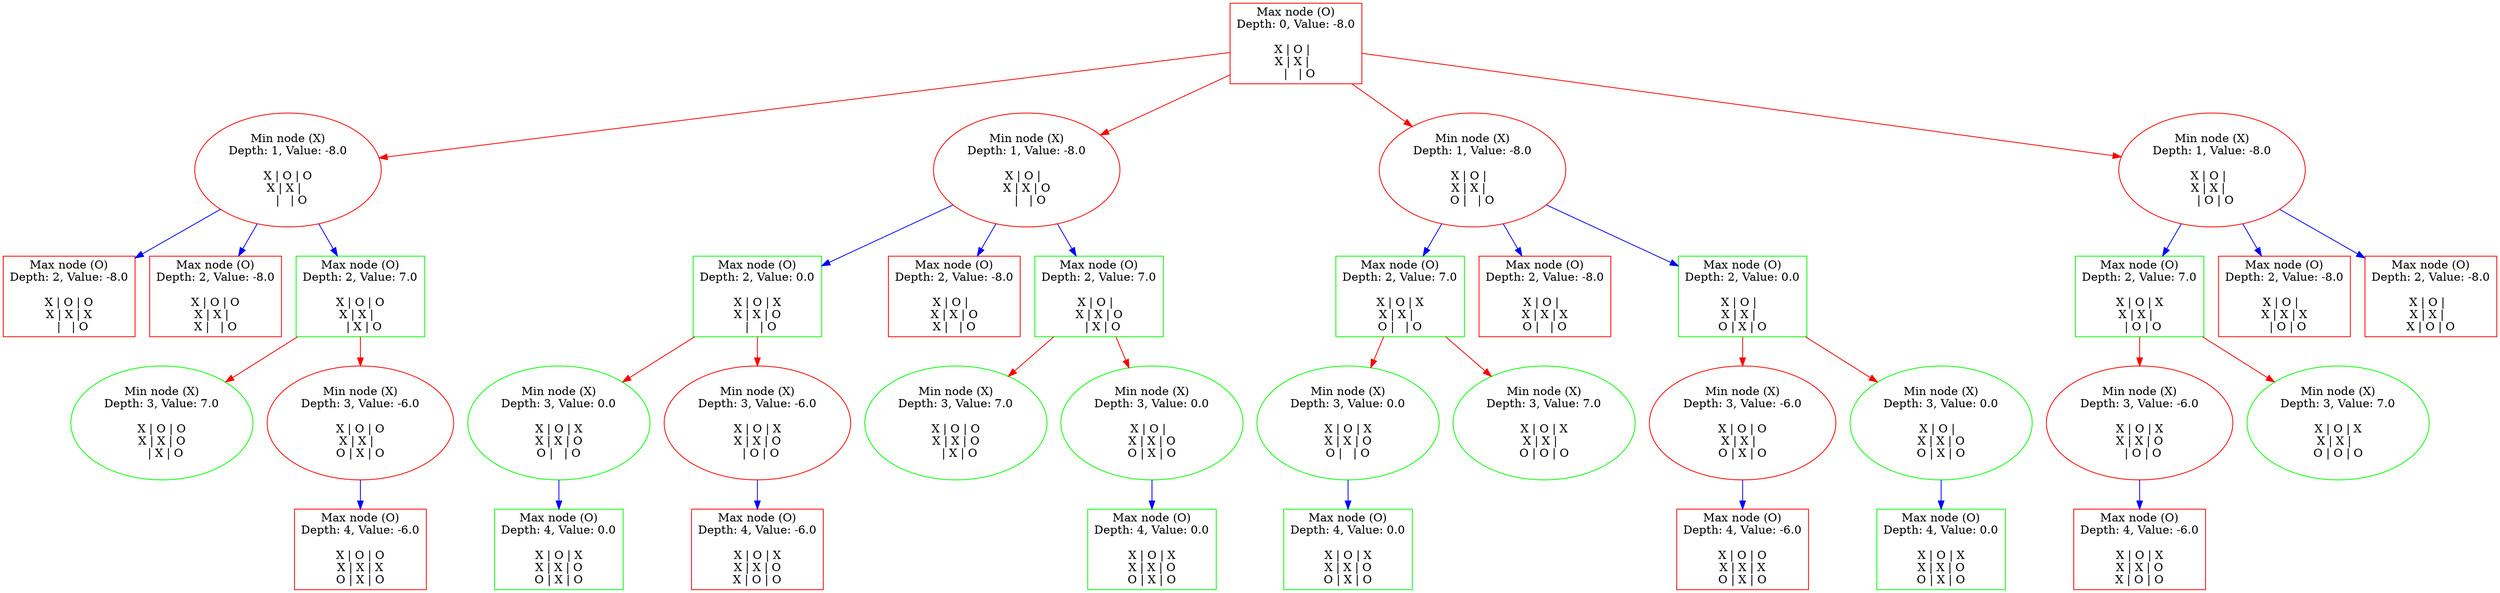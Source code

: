 // The tree
digraph {
	692493860 [label="Max node (O)
Depth: 0, Value: -8.0

X | O |  
X | X |  
  |   | O" color=red shape=box]
	174535569 [label="Min node (X)
Depth: 1, Value: -8.0

X | O | O
X | X |  
  |   | O" color=red shape=ellipse]
	187865254 [label="Max node (O)
Depth: 2, Value: -8.0

X | O | O
X | X | X
  |   | O" color=red shape=box]
	673164866 [label="Max node (O)
Depth: 2, Value: -8.0

X | O | O
X | X |  
X |   | O" color=red shape=box]
	190166475 [label="Max node (O)
Depth: 2, Value: 7.0

X | O | O
X | X |  
  | X | O" color=green shape=box]
	983389560 [label="Min node (X)
Depth: 3, Value: 7.0

X | O | O
X | X | O
  | X | O" color=green shape=ellipse]
	641935969 [label="Min node (X)
Depth: 3, Value: -6.0

X | O | O
X | X |  
O | X | O" color=red shape=ellipse]
	29743461 [label="Max node (O)
Depth: 4, Value: -6.0

X | O | O
X | X | X
O | X | O" color=red shape=box]
	978940750 [label="Min node (X)
Depth: 1, Value: -8.0

X | O |  
X | X | O
  |   | O" color=red shape=ellipse]
	871726239 [label="Max node (O)
Depth: 2, Value: 0.0

X | O | X
X | X | O
  |   | O" color=green shape=box]
	819667377 [label="Min node (X)
Depth: 3, Value: 0.0

X | O | X
X | X | O
O |   | O" color=green shape=ellipse]
	57087769 [label="Max node (O)
Depth: 4, Value: 0.0

X | O | X
X | X | O
O | X | O" color=green shape=box]
	597766846 [label="Min node (X)
Depth: 3, Value: -6.0

X | O | X
X | X | O
  | O | O" color=red shape=ellipse]
	541273747 [label="Max node (O)
Depth: 4, Value: -6.0

X | O | X
X | X | O
X | O | O" color=red shape=box]
	21650218 [label="Max node (O)
Depth: 2, Value: -8.0

X | O |  
X | X | O
X |   | O" color=red shape=box]
	664386175 [label="Max node (O)
Depth: 2, Value: 7.0

X | O |  
X | X | O
  | X | O" color=green shape=box]
	66183396 [label="Min node (X)
Depth: 3, Value: 7.0

X | O | O
X | X | O
  | X | O" color=green shape=ellipse]
	931624298 [label="Min node (X)
Depth: 3, Value: 0.0

X | O |  
X | X | O
O | X | O" color=green shape=ellipse]
	852992378 [label="Max node (O)
Depth: 4, Value: 0.0

X | O | X
X | X | O
O | X | O" color=green shape=box]
	523126064 [label="Min node (X)
Depth: 1, Value: -8.0

X | O |  
X | X |  
O |   | O" color=red shape=ellipse]
	960725114 [label="Max node (O)
Depth: 2, Value: 7.0

X | O | X
X | X |  
O |   | O" color=green shape=box]
	366578055 [label="Min node (X)
Depth: 3, Value: 0.0

X | O | X
X | X | O
O |   | O" color=green shape=ellipse]
	956705386 [label="Max node (O)
Depth: 4, Value: 0.0

X | O | X
X | X | O
O | X | O" color=green shape=box]
	1067771681 [label="Min node (X)
Depth: 3, Value: 7.0

X | O | X
X | X |  
O | O | O" color=green shape=ellipse]
	542707716 [label="Max node (O)
Depth: 2, Value: -8.0

X | O |  
X | X | X
O |   | O" color=red shape=box]
	44167572 [label="Max node (O)
Depth: 2, Value: 0.0

X | O |  
X | X |  
O | X | O" color=green shape=box]
	816781241 [label="Min node (X)
Depth: 3, Value: -6.0

X | O | O
X | X |  
O | X | O" color=red shape=ellipse]
	695186437 [label="Max node (O)
Depth: 4, Value: -6.0

X | O | O
X | X | X
O | X | O" color=red shape=box]
	769168979 [label="Min node (X)
Depth: 3, Value: 0.0

X | O |  
X | X | O
O | X | O" color=green shape=ellipse]
	208865147 [label="Max node (O)
Depth: 4, Value: 0.0

X | O | X
X | X | O
O | X | O" color=green shape=box]
	748454379 [label="Min node (X)
Depth: 1, Value: -8.0

X | O |  
X | X |  
  | O | O" color=red shape=ellipse]
	233388065 [label="Max node (O)
Depth: 2, Value: 7.0

X | O | X
X | X |  
  | O | O" color=green shape=box]
	128828374 [label="Min node (X)
Depth: 3, Value: -6.0

X | O | X
X | X | O
  | O | O" color=red shape=ellipse]
	363193566 [label="Max node (O)
Depth: 4, Value: -6.0

X | O | X
X | X | O
X | O | O" color=red shape=box]
	968249753 [label="Min node (X)
Depth: 3, Value: 7.0

X | O | X
X | X |  
O | O | O" color=green shape=ellipse]
	863785304 [label="Max node (O)
Depth: 2, Value: -8.0

X | O |  
X | X | X
  | O | O" color=red shape=box]
	468772254 [label="Max node (O)
Depth: 2, Value: -8.0

X | O |  
X | X |  
X | O | O" color=red shape=box]
	692493860 -> 174535569 [color=red]
	692493860 -> 978940750 [color=red]
	692493860 -> 523126064 [color=red]
	692493860 -> 748454379 [color=red]
	174535569 -> 187865254 [color=blue]
	174535569 -> 673164866 [color=blue]
	174535569 -> 190166475 [color=blue]
	190166475 -> 983389560 [color=red]
	190166475 -> 641935969 [color=red]
	641935969 -> 29743461 [color=blue]
	978940750 -> 871726239 [color=blue]
	978940750 -> 21650218 [color=blue]
	978940750 -> 664386175 [color=blue]
	871726239 -> 819667377 [color=red]
	871726239 -> 597766846 [color=red]
	819667377 -> 57087769 [color=blue]
	597766846 -> 541273747 [color=blue]
	664386175 -> 66183396 [color=red]
	664386175 -> 931624298 [color=red]
	931624298 -> 852992378 [color=blue]
	523126064 -> 960725114 [color=blue]
	523126064 -> 542707716 [color=blue]
	523126064 -> 44167572 [color=blue]
	960725114 -> 366578055 [color=red]
	960725114 -> 1067771681 [color=red]
	366578055 -> 956705386 [color=blue]
	44167572 -> 816781241 [color=red]
	44167572 -> 769168979 [color=red]
	816781241 -> 695186437 [color=blue]
	769168979 -> 208865147 [color=blue]
	748454379 -> 233388065 [color=blue]
	748454379 -> 863785304 [color=blue]
	748454379 -> 468772254 [color=blue]
	233388065 -> 128828374 [color=red]
	233388065 -> 968249753 [color=red]
	128828374 -> 363193566 [color=blue]
}
